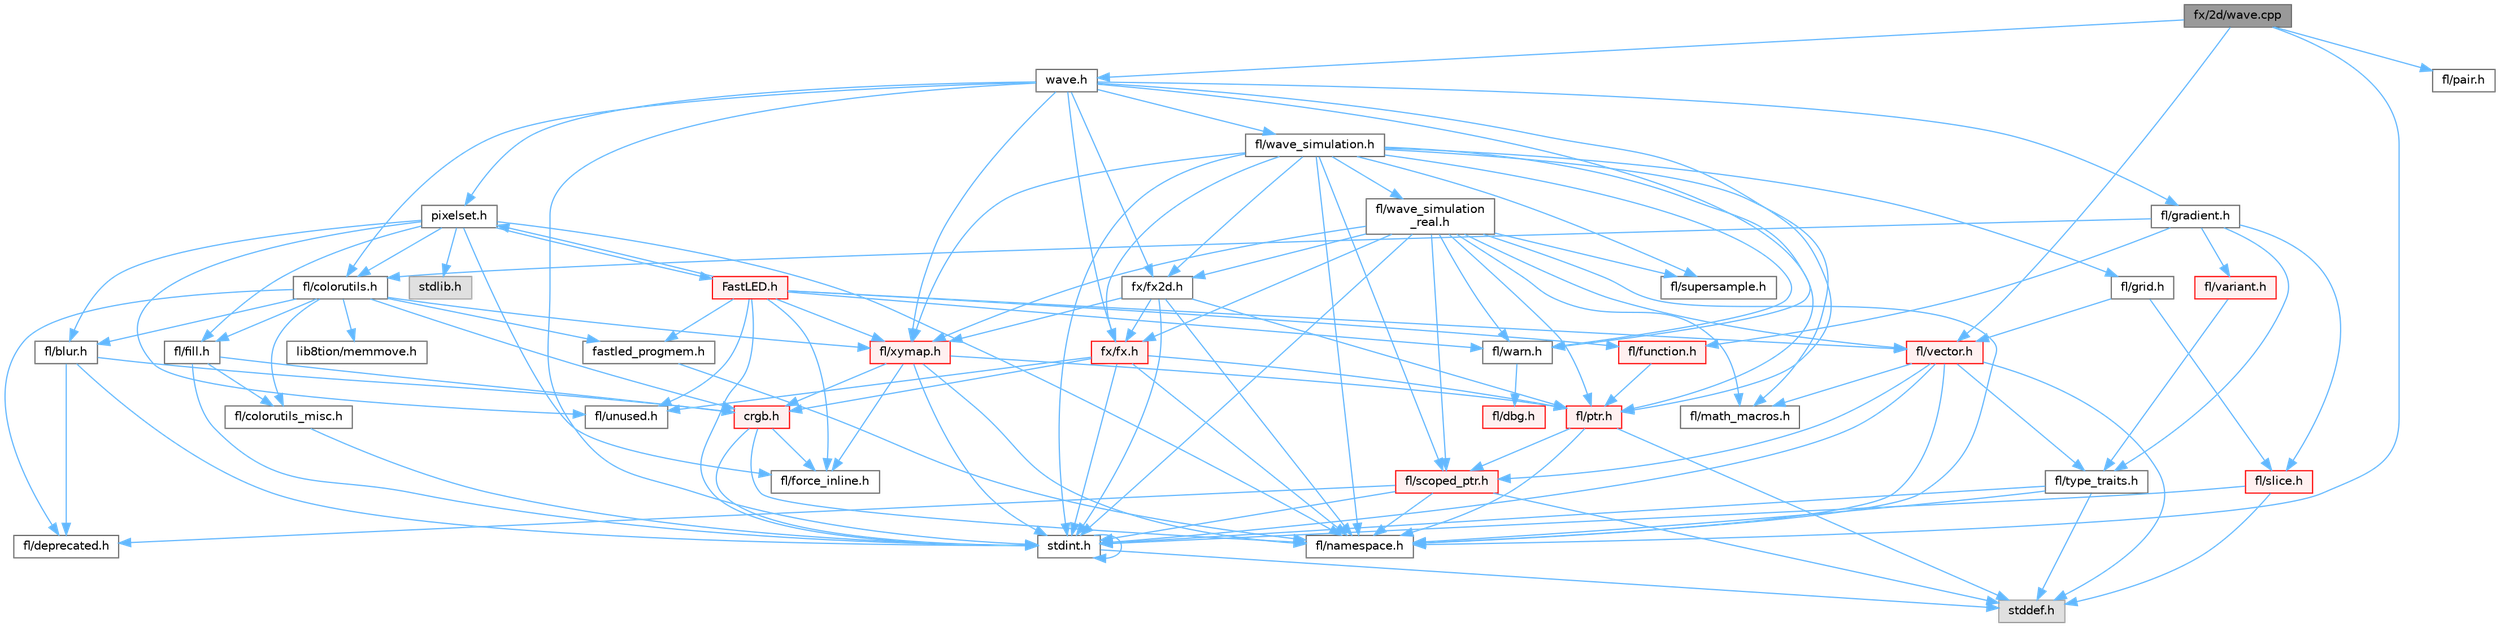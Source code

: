 digraph "fx/2d/wave.cpp"
{
 // INTERACTIVE_SVG=YES
 // LATEX_PDF_SIZE
  bgcolor="transparent";
  edge [fontname=Helvetica,fontsize=10,labelfontname=Helvetica,labelfontsize=10];
  node [fontname=Helvetica,fontsize=10,shape=box,height=0.2,width=0.4];
  Node1 [id="Node000001",label="fx/2d/wave.cpp",height=0.2,width=0.4,color="gray40", fillcolor="grey60", style="filled", fontcolor="black",tooltip=" "];
  Node1 -> Node2 [id="edge1_Node000001_Node000002",color="steelblue1",style="solid",tooltip=" "];
  Node2 [id="Node000002",label="wave.h",height=0.2,width=0.4,color="grey40", fillcolor="white", style="filled",URL="$de/de9/src_2fx_22d_2wave_8h.html",tooltip=" "];
  Node2 -> Node3 [id="edge2_Node000002_Node000003",color="steelblue1",style="solid",tooltip=" "];
  Node3 [id="Node000003",label="stdint.h",height=0.2,width=0.4,color="grey40", fillcolor="white", style="filled",URL="$df/dd8/stdint_8h.html",tooltip=" "];
  Node3 -> Node4 [id="edge3_Node000003_Node000004",color="steelblue1",style="solid",tooltip=" "];
  Node4 [id="Node000004",label="stddef.h",height=0.2,width=0.4,color="grey60", fillcolor="#E0E0E0", style="filled",tooltip=" "];
  Node3 -> Node3 [id="edge4_Node000003_Node000003",color="steelblue1",style="solid",tooltip=" "];
  Node2 -> Node5 [id="edge5_Node000002_Node000005",color="steelblue1",style="solid",tooltip=" "];
  Node5 [id="Node000005",label="fl/warn.h",height=0.2,width=0.4,color="grey40", fillcolor="white", style="filled",URL="$de/d77/warn_8h.html",tooltip=" "];
  Node5 -> Node6 [id="edge6_Node000005_Node000006",color="steelblue1",style="solid",tooltip=" "];
  Node6 [id="Node000006",label="fl/dbg.h",height=0.2,width=0.4,color="red", fillcolor="#FFF0F0", style="filled",URL="$d6/d01/dbg_8h.html",tooltip=" "];
  Node2 -> Node33 [id="edge7_Node000002_Node000033",color="steelblue1",style="solid",tooltip=" "];
  Node33 [id="Node000033",label="fl/colorutils.h",height=0.2,width=0.4,color="grey40", fillcolor="white", style="filled",URL="$d7/df9/fl_2colorutils_8h.html",tooltip="Utility functions for color fill, palettes, blending, and more."];
  Node33 -> Node8 [id="edge8_Node000033_Node000008",color="steelblue1",style="solid",tooltip=" "];
  Node8 [id="Node000008",label="crgb.h",height=0.2,width=0.4,color="red", fillcolor="#FFF0F0", style="filled",URL="$db/dd1/crgb_8h.html",tooltip="Defines the red, green, and blue (RGB) pixel struct."];
  Node8 -> Node3 [id="edge9_Node000008_Node000003",color="steelblue1",style="solid",tooltip=" "];
  Node8 -> Node10 [id="edge10_Node000008_Node000010",color="steelblue1",style="solid",tooltip=" "];
  Node10 [id="Node000010",label="fl/namespace.h",height=0.2,width=0.4,color="grey40", fillcolor="white", style="filled",URL="$df/d2a/namespace_8h.html",tooltip="Implements the FastLED namespace macros."];
  Node8 -> Node13 [id="edge11_Node000008_Node000013",color="steelblue1",style="solid",tooltip=" "];
  Node13 [id="Node000013",label="fl/force_inline.h",height=0.2,width=0.4,color="grey40", fillcolor="white", style="filled",URL="$d4/d64/force__inline_8h.html",tooltip=" "];
  Node33 -> Node34 [id="edge12_Node000033_Node000034",color="steelblue1",style="solid",tooltip=" "];
  Node34 [id="Node000034",label="fastled_progmem.h",height=0.2,width=0.4,color="grey40", fillcolor="white", style="filled",URL="$df/dab/fastled__progmem_8h.html",tooltip="Wrapper definitions to allow seamless use of PROGMEM in environments that have it."];
  Node34 -> Node10 [id="edge13_Node000034_Node000010",color="steelblue1",style="solid",tooltip=" "];
  Node33 -> Node35 [id="edge14_Node000033_Node000035",color="steelblue1",style="solid",tooltip=" "];
  Node35 [id="Node000035",label="fl/blur.h",height=0.2,width=0.4,color="grey40", fillcolor="white", style="filled",URL="$d4/df5/blur_8h.html",tooltip=" "];
  Node35 -> Node3 [id="edge15_Node000035_Node000003",color="steelblue1",style="solid",tooltip=" "];
  Node35 -> Node8 [id="edge16_Node000035_Node000008",color="steelblue1",style="solid",tooltip=" "];
  Node35 -> Node29 [id="edge17_Node000035_Node000029",color="steelblue1",style="solid",tooltip=" "];
  Node29 [id="Node000029",label="fl/deprecated.h",height=0.2,width=0.4,color="grey40", fillcolor="white", style="filled",URL="$d4/dce/deprecated_8h.html",tooltip=" "];
  Node33 -> Node36 [id="edge18_Node000033_Node000036",color="steelblue1",style="solid",tooltip=" "];
  Node36 [id="Node000036",label="fl/colorutils_misc.h",height=0.2,width=0.4,color="grey40", fillcolor="white", style="filled",URL="$dd/db2/colorutils__misc_8h.html",tooltip=" "];
  Node36 -> Node3 [id="edge19_Node000036_Node000003",color="steelblue1",style="solid",tooltip=" "];
  Node33 -> Node29 [id="edge20_Node000033_Node000029",color="steelblue1",style="solid",tooltip=" "];
  Node33 -> Node37 [id="edge21_Node000033_Node000037",color="steelblue1",style="solid",tooltip=" "];
  Node37 [id="Node000037",label="fl/fill.h",height=0.2,width=0.4,color="grey40", fillcolor="white", style="filled",URL="$d2/d78/fill_8h.html",tooltip=" "];
  Node37 -> Node8 [id="edge22_Node000037_Node000008",color="steelblue1",style="solid",tooltip=" "];
  Node37 -> Node36 [id="edge23_Node000037_Node000036",color="steelblue1",style="solid",tooltip=" "];
  Node37 -> Node3 [id="edge24_Node000037_Node000003",color="steelblue1",style="solid",tooltip=" "];
  Node33 -> Node38 [id="edge25_Node000033_Node000038",color="steelblue1",style="solid",tooltip=" "];
  Node38 [id="Node000038",label="fl/xymap.h",height=0.2,width=0.4,color="red", fillcolor="#FFF0F0", style="filled",URL="$da/d61/xymap_8h.html",tooltip=" "];
  Node38 -> Node3 [id="edge26_Node000038_Node000003",color="steelblue1",style="solid",tooltip=" "];
  Node38 -> Node8 [id="edge27_Node000038_Node000008",color="steelblue1",style="solid",tooltip=" "];
  Node38 -> Node13 [id="edge28_Node000038_Node000013",color="steelblue1",style="solid",tooltip=" "];
  Node38 -> Node10 [id="edge29_Node000038_Node000010",color="steelblue1",style="solid",tooltip=" "];
  Node38 -> Node23 [id="edge30_Node000038_Node000023",color="steelblue1",style="solid",tooltip=" "];
  Node23 [id="Node000023",label="fl/ptr.h",height=0.2,width=0.4,color="red", fillcolor="#FFF0F0", style="filled",URL="$dd/d98/ptr_8h.html",tooltip=" "];
  Node23 -> Node4 [id="edge31_Node000023_Node000004",color="steelblue1",style="solid",tooltip=" "];
  Node23 -> Node10 [id="edge32_Node000023_Node000010",color="steelblue1",style="solid",tooltip=" "];
  Node23 -> Node24 [id="edge33_Node000023_Node000024",color="steelblue1",style="solid",tooltip=" "];
  Node24 [id="Node000024",label="fl/scoped_ptr.h",height=0.2,width=0.4,color="red", fillcolor="#FFF0F0", style="filled",URL="$d0/d44/scoped__ptr_8h.html",tooltip=" "];
  Node24 -> Node4 [id="edge34_Node000024_Node000004",color="steelblue1",style="solid",tooltip=" "];
  Node24 -> Node3 [id="edge35_Node000024_Node000003",color="steelblue1",style="solid",tooltip=" "];
  Node24 -> Node10 [id="edge36_Node000024_Node000010",color="steelblue1",style="solid",tooltip=" "];
  Node24 -> Node29 [id="edge37_Node000024_Node000029",color="steelblue1",style="solid",tooltip=" "];
  Node33 -> Node41 [id="edge38_Node000033_Node000041",color="steelblue1",style="solid",tooltip=" "];
  Node41 [id="Node000041",label="lib8tion/memmove.h",height=0.2,width=0.4,color="grey40", fillcolor="white", style="filled",URL="$d9/d72/memmove_8h.html",tooltip=" "];
  Node2 -> Node42 [id="edge39_Node000002_Node000042",color="steelblue1",style="solid",tooltip=" "];
  Node42 [id="Node000042",label="fl/gradient.h",height=0.2,width=0.4,color="grey40", fillcolor="white", style="filled",URL="$db/dfe/gradient_8h.html",tooltip=" "];
  Node42 -> Node33 [id="edge40_Node000042_Node000033",color="steelblue1",style="solid",tooltip=" "];
  Node42 -> Node43 [id="edge41_Node000042_Node000043",color="steelblue1",style="solid",tooltip=" "];
  Node43 [id="Node000043",label="fl/function.h",height=0.2,width=0.4,color="red", fillcolor="#FFF0F0", style="filled",URL="$dd/d67/function_8h.html",tooltip=" "];
  Node43 -> Node23 [id="edge42_Node000043_Node000023",color="steelblue1",style="solid",tooltip=" "];
  Node42 -> Node44 [id="edge43_Node000042_Node000044",color="steelblue1",style="solid",tooltip=" "];
  Node44 [id="Node000044",label="fl/slice.h",height=0.2,width=0.4,color="red", fillcolor="#FFF0F0", style="filled",URL="$d0/d48/slice_8h.html",tooltip=" "];
  Node44 -> Node4 [id="edge44_Node000044_Node000004",color="steelblue1",style="solid",tooltip=" "];
  Node44 -> Node3 [id="edge45_Node000044_Node000003",color="steelblue1",style="solid",tooltip=" "];
  Node42 -> Node15 [id="edge46_Node000042_Node000015",color="steelblue1",style="solid",tooltip=" "];
  Node15 [id="Node000015",label="fl/type_traits.h",height=0.2,width=0.4,color="grey40", fillcolor="white", style="filled",URL="$df/d63/type__traits_8h.html",tooltip=" "];
  Node15 -> Node4 [id="edge47_Node000015_Node000004",color="steelblue1",style="solid",tooltip=" "];
  Node15 -> Node3 [id="edge48_Node000015_Node000003",color="steelblue1",style="solid",tooltip=" "];
  Node15 -> Node10 [id="edge49_Node000015_Node000010",color="steelblue1",style="solid",tooltip=" "];
  Node42 -> Node45 [id="edge50_Node000042_Node000045",color="steelblue1",style="solid",tooltip=" "];
  Node45 [id="Node000045",label="fl/variant.h",height=0.2,width=0.4,color="red", fillcolor="#FFF0F0", style="filled",URL="$d6/d10/variant_8h.html",tooltip=" "];
  Node45 -> Node15 [id="edge51_Node000045_Node000015",color="steelblue1",style="solid",tooltip=" "];
  Node2 -> Node23 [id="edge52_Node000002_Node000023",color="steelblue1",style="solid",tooltip=" "];
  Node2 -> Node46 [id="edge53_Node000002_Node000046",color="steelblue1",style="solid",tooltip=" "];
  Node46 [id="Node000046",label="fl/wave_simulation.h",height=0.2,width=0.4,color="grey40", fillcolor="white", style="filled",URL="$dc/d36/wave__simulation_8h.html",tooltip=" "];
  Node46 -> Node3 [id="edge54_Node000046_Node000003",color="steelblue1",style="solid",tooltip=" "];
  Node46 -> Node22 [id="edge55_Node000046_Node000022",color="steelblue1",style="solid",tooltip=" "];
  Node22 [id="Node000022",label="fl/math_macros.h",height=0.2,width=0.4,color="grey40", fillcolor="white", style="filled",URL="$d8/db8/math__macros_8h.html",tooltip=" "];
  Node46 -> Node10 [id="edge56_Node000046_Node000010",color="steelblue1",style="solid",tooltip=" "];
  Node46 -> Node24 [id="edge57_Node000046_Node000024",color="steelblue1",style="solid",tooltip=" "];
  Node46 -> Node5 [id="edge58_Node000046_Node000005",color="steelblue1",style="solid",tooltip=" "];
  Node46 -> Node47 [id="edge59_Node000046_Node000047",color="steelblue1",style="solid",tooltip=" "];
  Node47 [id="Node000047",label="fl/wave_simulation\l_real.h",height=0.2,width=0.4,color="grey40", fillcolor="white", style="filled",URL="$dd/d8e/wave__simulation__real_8h.html",tooltip=" "];
  Node47 -> Node3 [id="edge60_Node000047_Node000003",color="steelblue1",style="solid",tooltip=" "];
  Node47 -> Node22 [id="edge61_Node000047_Node000022",color="steelblue1",style="solid",tooltip=" "];
  Node47 -> Node10 [id="edge62_Node000047_Node000010",color="steelblue1",style="solid",tooltip=" "];
  Node47 -> Node24 [id="edge63_Node000047_Node000024",color="steelblue1",style="solid",tooltip=" "];
  Node47 -> Node30 [id="edge64_Node000047_Node000030",color="steelblue1",style="solid",tooltip=" "];
  Node30 [id="Node000030",label="fl/vector.h",height=0.2,width=0.4,color="red", fillcolor="#FFF0F0", style="filled",URL="$d6/d68/vector_8h.html",tooltip=" "];
  Node30 -> Node4 [id="edge65_Node000030_Node000004",color="steelblue1",style="solid",tooltip=" "];
  Node30 -> Node3 [id="edge66_Node000030_Node000003",color="steelblue1",style="solid",tooltip=" "];
  Node30 -> Node22 [id="edge67_Node000030_Node000022",color="steelblue1",style="solid",tooltip=" "];
  Node30 -> Node10 [id="edge68_Node000030_Node000010",color="steelblue1",style="solid",tooltip=" "];
  Node30 -> Node24 [id="edge69_Node000030_Node000024",color="steelblue1",style="solid",tooltip=" "];
  Node30 -> Node15 [id="edge70_Node000030_Node000015",color="steelblue1",style="solid",tooltip=" "];
  Node47 -> Node5 [id="edge71_Node000047_Node000005",color="steelblue1",style="solid",tooltip=" "];
  Node47 -> Node23 [id="edge72_Node000047_Node000023",color="steelblue1",style="solid",tooltip=" "];
  Node47 -> Node48 [id="edge73_Node000047_Node000048",color="steelblue1",style="solid",tooltip=" "];
  Node48 [id="Node000048",label="fl/supersample.h",height=0.2,width=0.4,color="grey40", fillcolor="white", style="filled",URL="$d2/dce/supersample_8h.html",tooltip=" "];
  Node47 -> Node38 [id="edge74_Node000047_Node000038",color="steelblue1",style="solid",tooltip=" "];
  Node47 -> Node49 [id="edge75_Node000047_Node000049",color="steelblue1",style="solid",tooltip=" "];
  Node49 [id="Node000049",label="fx/fx.h",height=0.2,width=0.4,color="red", fillcolor="#FFF0F0", style="filled",URL="$df/d44/src_2fx_2fx_8h.html",tooltip=" "];
  Node49 -> Node3 [id="edge76_Node000049_Node000003",color="steelblue1",style="solid",tooltip=" "];
  Node49 -> Node8 [id="edge77_Node000049_Node000008",color="steelblue1",style="solid",tooltip=" "];
  Node49 -> Node10 [id="edge78_Node000049_Node000010",color="steelblue1",style="solid",tooltip=" "];
  Node49 -> Node23 [id="edge79_Node000049_Node000023",color="steelblue1",style="solid",tooltip=" "];
  Node49 -> Node28 [id="edge80_Node000049_Node000028",color="steelblue1",style="solid",tooltip=" "];
  Node28 [id="Node000028",label="fl/unused.h",height=0.2,width=0.4,color="grey40", fillcolor="white", style="filled",URL="$d8/d4b/unused_8h.html",tooltip=" "];
  Node47 -> Node52 [id="edge81_Node000047_Node000052",color="steelblue1",style="solid",tooltip=" "];
  Node52 [id="Node000052",label="fx/fx2d.h",height=0.2,width=0.4,color="grey40", fillcolor="white", style="filled",URL="$d9/d43/fx2d_8h.html",tooltip=" "];
  Node52 -> Node3 [id="edge82_Node000052_Node000003",color="steelblue1",style="solid",tooltip=" "];
  Node52 -> Node10 [id="edge83_Node000052_Node000010",color="steelblue1",style="solid",tooltip=" "];
  Node52 -> Node23 [id="edge84_Node000052_Node000023",color="steelblue1",style="solid",tooltip=" "];
  Node52 -> Node38 [id="edge85_Node000052_Node000038",color="steelblue1",style="solid",tooltip=" "];
  Node52 -> Node49 [id="edge86_Node000052_Node000049",color="steelblue1",style="solid",tooltip=" "];
  Node46 -> Node53 [id="edge87_Node000046_Node000053",color="steelblue1",style="solid",tooltip=" "];
  Node53 [id="Node000053",label="fl/grid.h",height=0.2,width=0.4,color="grey40", fillcolor="white", style="filled",URL="$da/d15/grid_8h.html",tooltip=" "];
  Node53 -> Node44 [id="edge88_Node000053_Node000044",color="steelblue1",style="solid",tooltip=" "];
  Node53 -> Node30 [id="edge89_Node000053_Node000030",color="steelblue1",style="solid",tooltip=" "];
  Node46 -> Node23 [id="edge90_Node000046_Node000023",color="steelblue1",style="solid",tooltip=" "];
  Node46 -> Node48 [id="edge91_Node000046_Node000048",color="steelblue1",style="solid",tooltip=" "];
  Node46 -> Node38 [id="edge92_Node000046_Node000038",color="steelblue1",style="solid",tooltip=" "];
  Node46 -> Node49 [id="edge93_Node000046_Node000049",color="steelblue1",style="solid",tooltip=" "];
  Node46 -> Node52 [id="edge94_Node000046_Node000052",color="steelblue1",style="solid",tooltip=" "];
  Node2 -> Node38 [id="edge95_Node000002_Node000038",color="steelblue1",style="solid",tooltip=" "];
  Node2 -> Node49 [id="edge96_Node000002_Node000049",color="steelblue1",style="solid",tooltip=" "];
  Node2 -> Node52 [id="edge97_Node000002_Node000052",color="steelblue1",style="solid",tooltip=" "];
  Node2 -> Node54 [id="edge98_Node000002_Node000054",color="steelblue1",style="solid",tooltip=" "];
  Node54 [id="Node000054",label="pixelset.h",height=0.2,width=0.4,color="grey40", fillcolor="white", style="filled",URL="$d4/d46/pixelset_8h.html",tooltip="Declares classes for managing logical groups of LEDs."];
  Node54 -> Node13 [id="edge99_Node000054_Node000013",color="steelblue1",style="solid",tooltip=" "];
  Node54 -> Node10 [id="edge100_Node000054_Node000010",color="steelblue1",style="solid",tooltip=" "];
  Node54 -> Node28 [id="edge101_Node000054_Node000028",color="steelblue1",style="solid",tooltip=" "];
  Node54 -> Node33 [id="edge102_Node000054_Node000033",color="steelblue1",style="solid",tooltip=" "];
  Node54 -> Node37 [id="edge103_Node000054_Node000037",color="steelblue1",style="solid",tooltip=" "];
  Node54 -> Node35 [id="edge104_Node000054_Node000035",color="steelblue1",style="solid",tooltip=" "];
  Node54 -> Node55 [id="edge105_Node000054_Node000055",color="steelblue1",style="solid",tooltip=" "];
  Node55 [id="Node000055",label="FastLED.h",height=0.2,width=0.4,color="red", fillcolor="#FFF0F0", style="filled",URL="$db/d97/_fast_l_e_d_8h.html",tooltip="central include file for FastLED, defines the CFastLED class/object"];
  Node55 -> Node3 [id="edge106_Node000055_Node000003",color="steelblue1",style="solid",tooltip=" "];
  Node55 -> Node13 [id="edge107_Node000055_Node000013",color="steelblue1",style="solid",tooltip=" "];
  Node55 -> Node34 [id="edge108_Node000055_Node000034",color="steelblue1",style="solid",tooltip=" "];
  Node55 -> Node54 [id="edge109_Node000055_Node000054",color="steelblue1",style="solid",tooltip=" "];
  Node55 -> Node38 [id="edge110_Node000055_Node000038",color="steelblue1",style="solid",tooltip=" "];
  Node55 -> Node5 [id="edge111_Node000055_Node000005",color="steelblue1",style="solid",tooltip=" "];
  Node55 -> Node28 [id="edge112_Node000055_Node000028",color="steelblue1",style="solid",tooltip=" "];
  Node55 -> Node30 [id="edge113_Node000055_Node000030",color="steelblue1",style="solid",tooltip=" "];
  Node55 -> Node43 [id="edge114_Node000055_Node000043",color="steelblue1",style="solid",tooltip=" "];
  Node54 -> Node26 [id="edge115_Node000054_Node000026",color="steelblue1",style="solid",tooltip=" "];
  Node26 [id="Node000026",label="stdlib.h",height=0.2,width=0.4,color="grey60", fillcolor="#E0E0E0", style="filled",tooltip=" "];
  Node1 -> Node10 [id="edge116_Node000001_Node000010",color="steelblue1",style="solid",tooltip=" "];
  Node1 -> Node89 [id="edge117_Node000001_Node000089",color="steelblue1",style="solid",tooltip=" "];
  Node89 [id="Node000089",label="fl/pair.h",height=0.2,width=0.4,color="grey40", fillcolor="white", style="filled",URL="$d3/d41/pair_8h.html",tooltip=" "];
  Node1 -> Node30 [id="edge118_Node000001_Node000030",color="steelblue1",style="solid",tooltip=" "];
}
